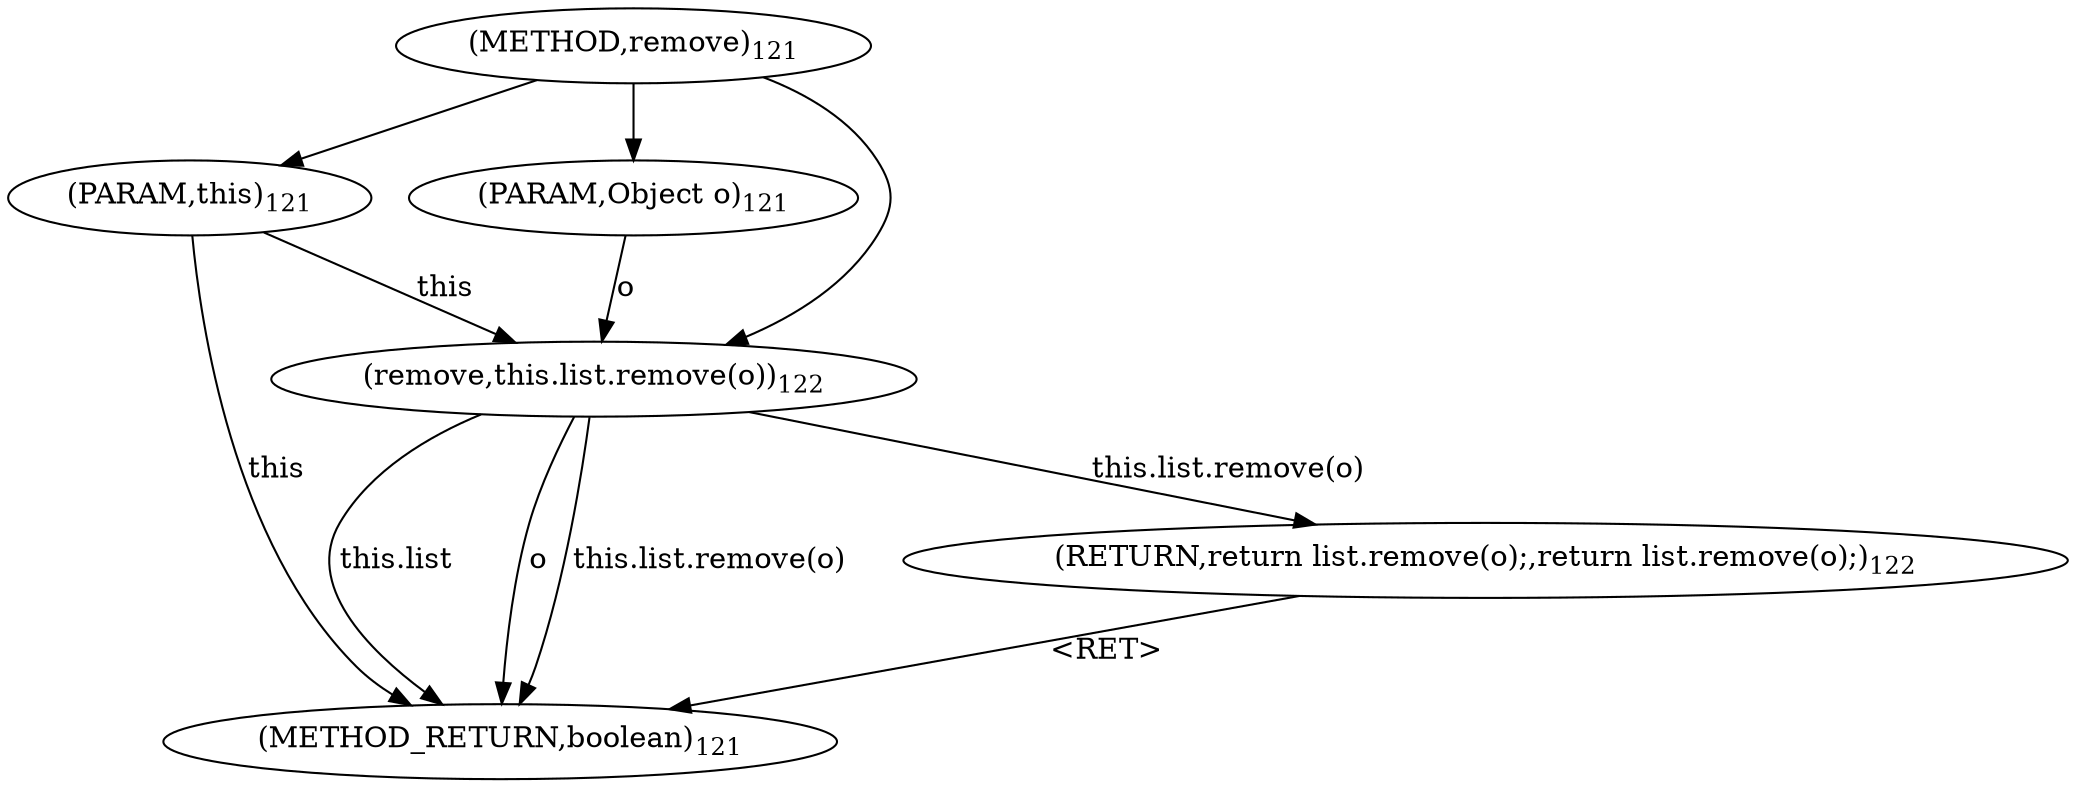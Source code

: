 digraph "remove" {  
"390" [label = <(METHOD,remove)<SUB>121</SUB>> ]
"402" [label = <(METHOD_RETURN,boolean)<SUB>121</SUB>> ]
"391" [label = <(PARAM,this)<SUB>121</SUB>> ]
"392" [label = <(PARAM,Object o)<SUB>121</SUB>> ]
"394" [label = <(RETURN,return list.remove(o);,return list.remove(o);)<SUB>122</SUB>> ]
"395" [label = <(remove,this.list.remove(o))<SUB>122</SUB>> ]
"395" [label = <(remove,this.list.remove(o))<SUB>122</SUB>> ]
"395" [label = <(remove,this.list.remove(o))<SUB>122</SUB>> ]
  "394" -> "402"  [ label = "&lt;RET&gt;"] 
  "391" -> "402"  [ label = "this"] 
  "395" -> "402"  [ label = "this.list"] 
  "395" -> "402"  [ label = "o"] 
  "395" -> "402"  [ label = "this.list.remove(o)"] 
  "390" -> "391" 
  "390" -> "392" 
  "395" -> "394"  [ label = "this.list.remove(o)"] 
  "391" -> "395"  [ label = "this"] 
  "392" -> "395"  [ label = "o"] 
  "390" -> "395" 
}

